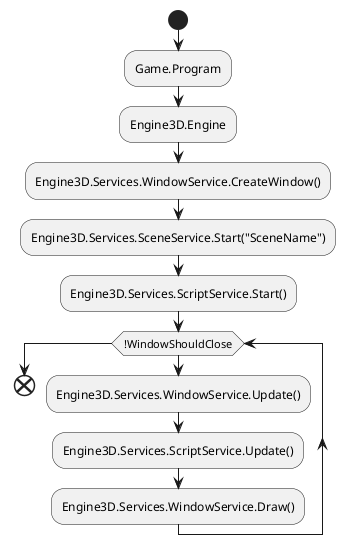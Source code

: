 @startuml Engine
start;
:Game.Program;
:Engine3D.Engine;
:Engine3D.Services.WindowService.CreateWindow();

:Engine3D.Services.SceneService.Start("SceneName");
:Engine3D.Services.ScriptService.Start();
while (!WindowShouldClose)
    :Engine3D.Services.WindowService.Update();
    :Engine3D.Services.ScriptService.Update();
    :Engine3D.Services.WindowService.Draw();
endwhile
end;
@enduml